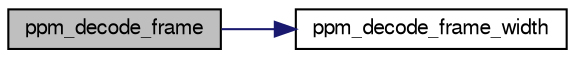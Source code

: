 digraph "ppm_decode_frame"
{
  edge [fontname="FreeSans",fontsize="10",labelfontname="FreeSans",labelfontsize="10"];
  node [fontname="FreeSans",fontsize="10",shape=record];
  rankdir="LR";
  Node1 [label="ppm_decode_frame",height=0.2,width=0.4,color="black", fillcolor="grey75", style="filled", fontcolor="black"];
  Node1 -> Node2 [color="midnightblue",fontsize="10",style="solid",fontname="FreeSans"];
  Node2 [label="ppm_decode_frame_width",height=0.2,width=0.4,color="black", fillcolor="white", style="filled",URL="$ppm_8c.html#aa0c6385fe71ce35133c0de7d883f2d86",tooltip="Decode a PPM frame from last width. "];
}
